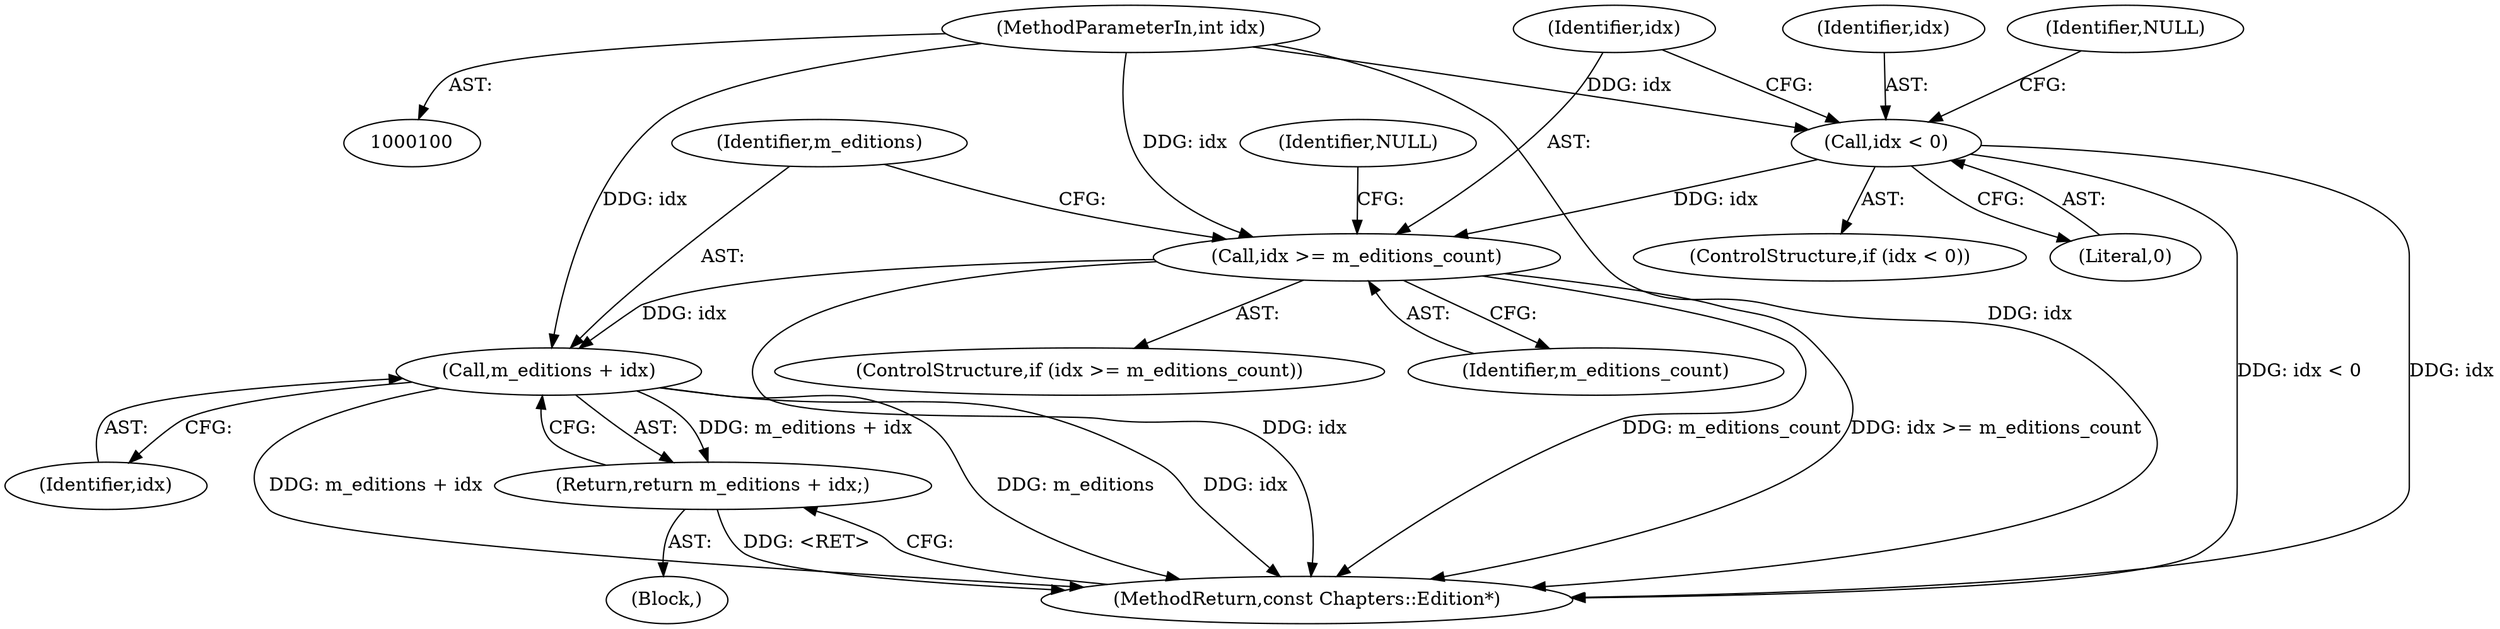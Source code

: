 digraph "1_Android_04839626ed859623901ebd3a5fd483982186b59d_72@del" {
"1000110" [label="(Call,idx >= m_editions_count)"];
"1000104" [label="(Call,idx < 0)"];
"1000101" [label="(MethodParameterIn,int idx)"];
"1000116" [label="(Call,m_editions + idx)"];
"1000115" [label="(Return,return m_editions + idx;)"];
"1000115" [label="(Return,return m_editions + idx;)"];
"1000102" [label="(Block,)"];
"1000105" [label="(Identifier,idx)"];
"1000111" [label="(Identifier,idx)"];
"1000117" [label="(Identifier,m_editions)"];
"1000118" [label="(Identifier,idx)"];
"1000114" [label="(Identifier,NULL)"];
"1000106" [label="(Literal,0)"];
"1000103" [label="(ControlStructure,if (idx < 0))"];
"1000119" [label="(MethodReturn,const Chapters::Edition*)"];
"1000104" [label="(Call,idx < 0)"];
"1000108" [label="(Identifier,NULL)"];
"1000109" [label="(ControlStructure,if (idx >= m_editions_count))"];
"1000110" [label="(Call,idx >= m_editions_count)"];
"1000112" [label="(Identifier,m_editions_count)"];
"1000116" [label="(Call,m_editions + idx)"];
"1000101" [label="(MethodParameterIn,int idx)"];
"1000110" -> "1000109"  [label="AST: "];
"1000110" -> "1000112"  [label="CFG: "];
"1000111" -> "1000110"  [label="AST: "];
"1000112" -> "1000110"  [label="AST: "];
"1000114" -> "1000110"  [label="CFG: "];
"1000117" -> "1000110"  [label="CFG: "];
"1000110" -> "1000119"  [label="DDG: m_editions_count"];
"1000110" -> "1000119"  [label="DDG: idx >= m_editions_count"];
"1000110" -> "1000119"  [label="DDG: idx"];
"1000104" -> "1000110"  [label="DDG: idx"];
"1000101" -> "1000110"  [label="DDG: idx"];
"1000110" -> "1000116"  [label="DDG: idx"];
"1000104" -> "1000103"  [label="AST: "];
"1000104" -> "1000106"  [label="CFG: "];
"1000105" -> "1000104"  [label="AST: "];
"1000106" -> "1000104"  [label="AST: "];
"1000108" -> "1000104"  [label="CFG: "];
"1000111" -> "1000104"  [label="CFG: "];
"1000104" -> "1000119"  [label="DDG: idx < 0"];
"1000104" -> "1000119"  [label="DDG: idx"];
"1000101" -> "1000104"  [label="DDG: idx"];
"1000101" -> "1000100"  [label="AST: "];
"1000101" -> "1000119"  [label="DDG: idx"];
"1000101" -> "1000116"  [label="DDG: idx"];
"1000116" -> "1000115"  [label="AST: "];
"1000116" -> "1000118"  [label="CFG: "];
"1000117" -> "1000116"  [label="AST: "];
"1000118" -> "1000116"  [label="AST: "];
"1000115" -> "1000116"  [label="CFG: "];
"1000116" -> "1000119"  [label="DDG: m_editions"];
"1000116" -> "1000119"  [label="DDG: idx"];
"1000116" -> "1000119"  [label="DDG: m_editions + idx"];
"1000116" -> "1000115"  [label="DDG: m_editions + idx"];
"1000115" -> "1000102"  [label="AST: "];
"1000119" -> "1000115"  [label="CFG: "];
"1000115" -> "1000119"  [label="DDG: <RET>"];
}
